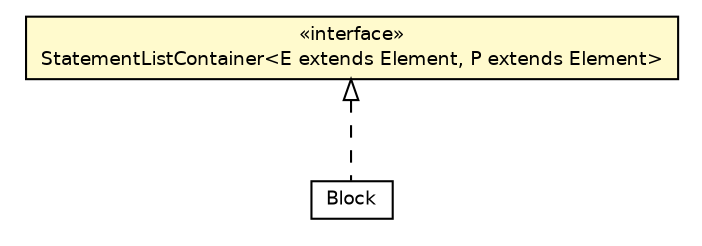 #!/usr/local/bin/dot
#
# Class diagram 
# Generated by UMLGraph version 5.2 (http://www.umlgraph.org/)
#

digraph G {
	edge [fontname="Helvetica",fontsize=10,labelfontname="Helvetica",labelfontsize=10];
	node [fontname="Helvetica",fontsize=10,shape=plaintext];
	nodesep=0.25;
	ranksep=0.5;
	// chameleon.core.statement.StatementListContainer<E extends chameleon.core.element.Element, P extends chameleon.core.element.Element>
	c22663 [label=<<table title="chameleon.core.statement.StatementListContainer" border="0" cellborder="1" cellspacing="0" cellpadding="2" port="p" bgcolor="lemonChiffon" href="./StatementListContainer.html">
		<tr><td><table border="0" cellspacing="0" cellpadding="1">
<tr><td align="center" balign="center"> &#171;interface&#187; </td></tr>
<tr><td align="center" balign="center"> StatementListContainer&lt;E extends Element, P extends Element&gt; </td></tr>
		</table></td></tr>
		</table>>, fontname="Helvetica", fontcolor="black", fontsize=9.0];
	// chameleon.core.statement.Block
	c22669 [label=<<table title="chameleon.core.statement.Block" border="0" cellborder="1" cellspacing="0" cellpadding="2" port="p" href="./Block.html">
		<tr><td><table border="0" cellspacing="0" cellpadding="1">
<tr><td align="center" balign="center"> Block </td></tr>
		</table></td></tr>
		</table>>, fontname="Helvetica", fontcolor="black", fontsize=9.0];
	//chameleon.core.statement.Block implements chameleon.core.statement.StatementListContainer<E extends chameleon.core.element.Element, P extends chameleon.core.element.Element>
	c22663:p -> c22669:p [dir=back,arrowtail=empty,style=dashed];
}

